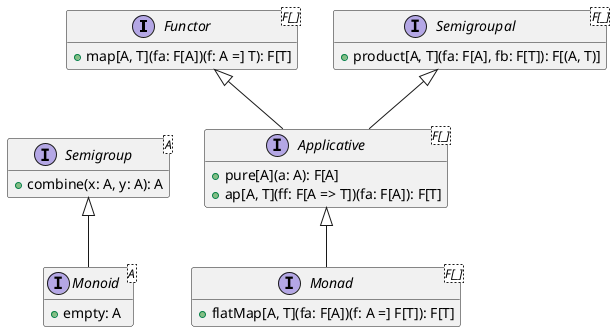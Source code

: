 @startuml tc-hierarchy
hide empty members

interface Functor<F[_]> {
  + map[A, T](fa: F[A])(f: A =] T): F[T]
}
interface Semigroupal<F[_]> {
  + product[A, T](fa: F[A], fb: F[T]): F[(A, T)]
}
interface Applicative<F[_]> implements Functor, Semigroupal {
  + pure[A](a: A): F[A]
  + ap[A, T](ff: F[A => T])(fa: F[A]): F[T]
}
interface Monad<F[_]> implements Applicative {
  + flatMap[A, T](fa: F[A])(f: A =] F[T]): F[T]
}

interface Semigroup<A> {
  + combine(x: A, y: A): A
}
interface Monoid<A> implements Semigroup {
  + {method}empty: A
}

Semigroup -[hidden]r- Applicative
@enduml
